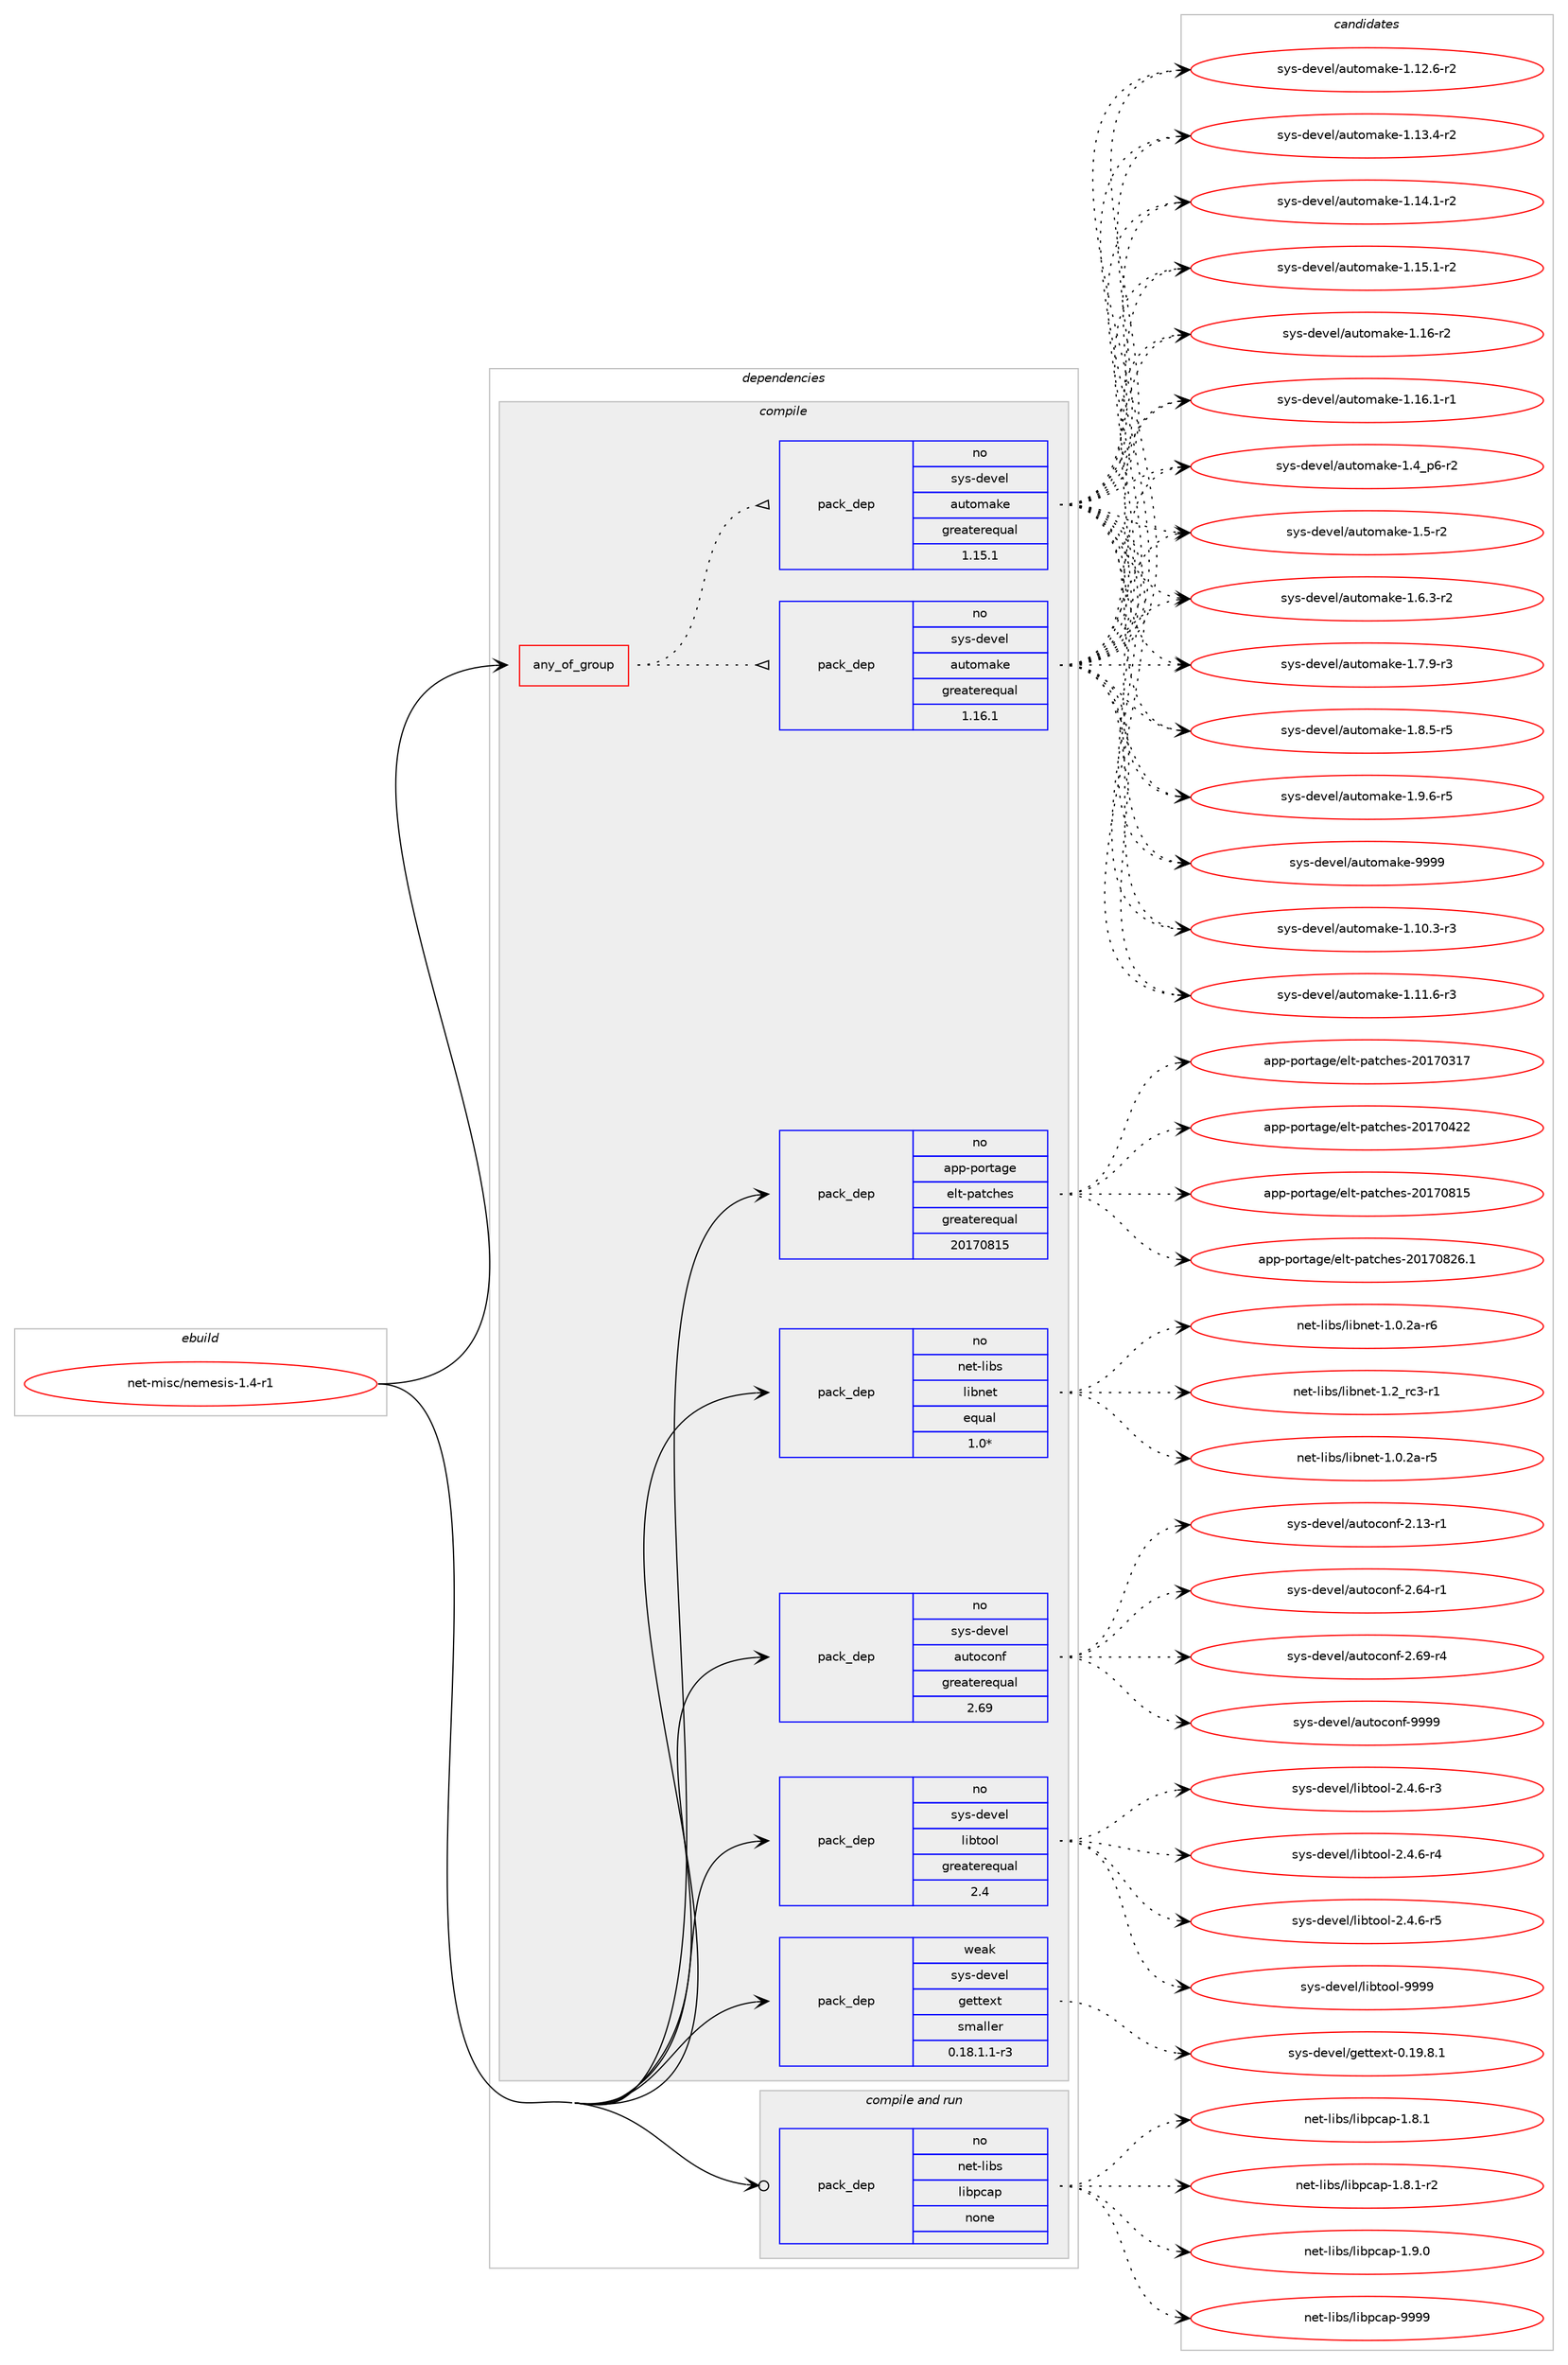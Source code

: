 digraph prolog {

# *************
# Graph options
# *************

newrank=true;
concentrate=true;
compound=true;
graph [rankdir=LR,fontname=Helvetica,fontsize=10,ranksep=1.5];#, ranksep=2.5, nodesep=0.2];
edge  [arrowhead=vee];
node  [fontname=Helvetica,fontsize=10];

# **********
# The ebuild
# **********

subgraph cluster_leftcol {
color=gray;
rank=same;
label=<<i>ebuild</i>>;
id [label="net-misc/nemesis-1.4-r1", color=red, width=4, href="../net-misc/nemesis-1.4-r1.svg"];
}

# ****************
# The dependencies
# ****************

subgraph cluster_midcol {
color=gray;
label=<<i>dependencies</i>>;
subgraph cluster_compile {
fillcolor="#eeeeee";
style=filled;
label=<<i>compile</i>>;
subgraph any26369 {
dependency1669538 [label=<<TABLE BORDER="0" CELLBORDER="1" CELLSPACING="0" CELLPADDING="4"><TR><TD CELLPADDING="10">any_of_group</TD></TR></TABLE>>, shape=none, color=red];subgraph pack1193700 {
dependency1669539 [label=<<TABLE BORDER="0" CELLBORDER="1" CELLSPACING="0" CELLPADDING="4" WIDTH="220"><TR><TD ROWSPAN="6" CELLPADDING="30">pack_dep</TD></TR><TR><TD WIDTH="110">no</TD></TR><TR><TD>sys-devel</TD></TR><TR><TD>automake</TD></TR><TR><TD>greaterequal</TD></TR><TR><TD>1.16.1</TD></TR></TABLE>>, shape=none, color=blue];
}
dependency1669538:e -> dependency1669539:w [weight=20,style="dotted",arrowhead="oinv"];
subgraph pack1193701 {
dependency1669540 [label=<<TABLE BORDER="0" CELLBORDER="1" CELLSPACING="0" CELLPADDING="4" WIDTH="220"><TR><TD ROWSPAN="6" CELLPADDING="30">pack_dep</TD></TR><TR><TD WIDTH="110">no</TD></TR><TR><TD>sys-devel</TD></TR><TR><TD>automake</TD></TR><TR><TD>greaterequal</TD></TR><TR><TD>1.15.1</TD></TR></TABLE>>, shape=none, color=blue];
}
dependency1669538:e -> dependency1669540:w [weight=20,style="dotted",arrowhead="oinv"];
}
id:e -> dependency1669538:w [weight=20,style="solid",arrowhead="vee"];
subgraph pack1193702 {
dependency1669541 [label=<<TABLE BORDER="0" CELLBORDER="1" CELLSPACING="0" CELLPADDING="4" WIDTH="220"><TR><TD ROWSPAN="6" CELLPADDING="30">pack_dep</TD></TR><TR><TD WIDTH="110">no</TD></TR><TR><TD>app-portage</TD></TR><TR><TD>elt-patches</TD></TR><TR><TD>greaterequal</TD></TR><TR><TD>20170815</TD></TR></TABLE>>, shape=none, color=blue];
}
id:e -> dependency1669541:w [weight=20,style="solid",arrowhead="vee"];
subgraph pack1193703 {
dependency1669542 [label=<<TABLE BORDER="0" CELLBORDER="1" CELLSPACING="0" CELLPADDING="4" WIDTH="220"><TR><TD ROWSPAN="6" CELLPADDING="30">pack_dep</TD></TR><TR><TD WIDTH="110">no</TD></TR><TR><TD>net-libs</TD></TR><TR><TD>libnet</TD></TR><TR><TD>equal</TD></TR><TR><TD>1.0*</TD></TR></TABLE>>, shape=none, color=blue];
}
id:e -> dependency1669542:w [weight=20,style="solid",arrowhead="vee"];
subgraph pack1193704 {
dependency1669543 [label=<<TABLE BORDER="0" CELLBORDER="1" CELLSPACING="0" CELLPADDING="4" WIDTH="220"><TR><TD ROWSPAN="6" CELLPADDING="30">pack_dep</TD></TR><TR><TD WIDTH="110">no</TD></TR><TR><TD>sys-devel</TD></TR><TR><TD>autoconf</TD></TR><TR><TD>greaterequal</TD></TR><TR><TD>2.69</TD></TR></TABLE>>, shape=none, color=blue];
}
id:e -> dependency1669543:w [weight=20,style="solid",arrowhead="vee"];
subgraph pack1193705 {
dependency1669544 [label=<<TABLE BORDER="0" CELLBORDER="1" CELLSPACING="0" CELLPADDING="4" WIDTH="220"><TR><TD ROWSPAN="6" CELLPADDING="30">pack_dep</TD></TR><TR><TD WIDTH="110">no</TD></TR><TR><TD>sys-devel</TD></TR><TR><TD>libtool</TD></TR><TR><TD>greaterequal</TD></TR><TR><TD>2.4</TD></TR></TABLE>>, shape=none, color=blue];
}
id:e -> dependency1669544:w [weight=20,style="solid",arrowhead="vee"];
subgraph pack1193706 {
dependency1669545 [label=<<TABLE BORDER="0" CELLBORDER="1" CELLSPACING="0" CELLPADDING="4" WIDTH="220"><TR><TD ROWSPAN="6" CELLPADDING="30">pack_dep</TD></TR><TR><TD WIDTH="110">weak</TD></TR><TR><TD>sys-devel</TD></TR><TR><TD>gettext</TD></TR><TR><TD>smaller</TD></TR><TR><TD>0.18.1.1-r3</TD></TR></TABLE>>, shape=none, color=blue];
}
id:e -> dependency1669545:w [weight=20,style="solid",arrowhead="vee"];
}
subgraph cluster_compileandrun {
fillcolor="#eeeeee";
style=filled;
label=<<i>compile and run</i>>;
subgraph pack1193707 {
dependency1669546 [label=<<TABLE BORDER="0" CELLBORDER="1" CELLSPACING="0" CELLPADDING="4" WIDTH="220"><TR><TD ROWSPAN="6" CELLPADDING="30">pack_dep</TD></TR><TR><TD WIDTH="110">no</TD></TR><TR><TD>net-libs</TD></TR><TR><TD>libpcap</TD></TR><TR><TD>none</TD></TR><TR><TD></TD></TR></TABLE>>, shape=none, color=blue];
}
id:e -> dependency1669546:w [weight=20,style="solid",arrowhead="odotvee"];
}
subgraph cluster_run {
fillcolor="#eeeeee";
style=filled;
label=<<i>run</i>>;
}
}

# **************
# The candidates
# **************

subgraph cluster_choices {
rank=same;
color=gray;
label=<<i>candidates</i>>;

subgraph choice1193700 {
color=black;
nodesep=1;
choice11512111545100101118101108479711711611110997107101454946494846514511451 [label="sys-devel/automake-1.10.3-r3", color=red, width=4,href="../sys-devel/automake-1.10.3-r3.svg"];
choice11512111545100101118101108479711711611110997107101454946494946544511451 [label="sys-devel/automake-1.11.6-r3", color=red, width=4,href="../sys-devel/automake-1.11.6-r3.svg"];
choice11512111545100101118101108479711711611110997107101454946495046544511450 [label="sys-devel/automake-1.12.6-r2", color=red, width=4,href="../sys-devel/automake-1.12.6-r2.svg"];
choice11512111545100101118101108479711711611110997107101454946495146524511450 [label="sys-devel/automake-1.13.4-r2", color=red, width=4,href="../sys-devel/automake-1.13.4-r2.svg"];
choice11512111545100101118101108479711711611110997107101454946495246494511450 [label="sys-devel/automake-1.14.1-r2", color=red, width=4,href="../sys-devel/automake-1.14.1-r2.svg"];
choice11512111545100101118101108479711711611110997107101454946495346494511450 [label="sys-devel/automake-1.15.1-r2", color=red, width=4,href="../sys-devel/automake-1.15.1-r2.svg"];
choice1151211154510010111810110847971171161111099710710145494649544511450 [label="sys-devel/automake-1.16-r2", color=red, width=4,href="../sys-devel/automake-1.16-r2.svg"];
choice11512111545100101118101108479711711611110997107101454946495446494511449 [label="sys-devel/automake-1.16.1-r1", color=red, width=4,href="../sys-devel/automake-1.16.1-r1.svg"];
choice115121115451001011181011084797117116111109971071014549465295112544511450 [label="sys-devel/automake-1.4_p6-r2", color=red, width=4,href="../sys-devel/automake-1.4_p6-r2.svg"];
choice11512111545100101118101108479711711611110997107101454946534511450 [label="sys-devel/automake-1.5-r2", color=red, width=4,href="../sys-devel/automake-1.5-r2.svg"];
choice115121115451001011181011084797117116111109971071014549465446514511450 [label="sys-devel/automake-1.6.3-r2", color=red, width=4,href="../sys-devel/automake-1.6.3-r2.svg"];
choice115121115451001011181011084797117116111109971071014549465546574511451 [label="sys-devel/automake-1.7.9-r3", color=red, width=4,href="../sys-devel/automake-1.7.9-r3.svg"];
choice115121115451001011181011084797117116111109971071014549465646534511453 [label="sys-devel/automake-1.8.5-r5", color=red, width=4,href="../sys-devel/automake-1.8.5-r5.svg"];
choice115121115451001011181011084797117116111109971071014549465746544511453 [label="sys-devel/automake-1.9.6-r5", color=red, width=4,href="../sys-devel/automake-1.9.6-r5.svg"];
choice115121115451001011181011084797117116111109971071014557575757 [label="sys-devel/automake-9999", color=red, width=4,href="../sys-devel/automake-9999.svg"];
dependency1669539:e -> choice11512111545100101118101108479711711611110997107101454946494846514511451:w [style=dotted,weight="100"];
dependency1669539:e -> choice11512111545100101118101108479711711611110997107101454946494946544511451:w [style=dotted,weight="100"];
dependency1669539:e -> choice11512111545100101118101108479711711611110997107101454946495046544511450:w [style=dotted,weight="100"];
dependency1669539:e -> choice11512111545100101118101108479711711611110997107101454946495146524511450:w [style=dotted,weight="100"];
dependency1669539:e -> choice11512111545100101118101108479711711611110997107101454946495246494511450:w [style=dotted,weight="100"];
dependency1669539:e -> choice11512111545100101118101108479711711611110997107101454946495346494511450:w [style=dotted,weight="100"];
dependency1669539:e -> choice1151211154510010111810110847971171161111099710710145494649544511450:w [style=dotted,weight="100"];
dependency1669539:e -> choice11512111545100101118101108479711711611110997107101454946495446494511449:w [style=dotted,weight="100"];
dependency1669539:e -> choice115121115451001011181011084797117116111109971071014549465295112544511450:w [style=dotted,weight="100"];
dependency1669539:e -> choice11512111545100101118101108479711711611110997107101454946534511450:w [style=dotted,weight="100"];
dependency1669539:e -> choice115121115451001011181011084797117116111109971071014549465446514511450:w [style=dotted,weight="100"];
dependency1669539:e -> choice115121115451001011181011084797117116111109971071014549465546574511451:w [style=dotted,weight="100"];
dependency1669539:e -> choice115121115451001011181011084797117116111109971071014549465646534511453:w [style=dotted,weight="100"];
dependency1669539:e -> choice115121115451001011181011084797117116111109971071014549465746544511453:w [style=dotted,weight="100"];
dependency1669539:e -> choice115121115451001011181011084797117116111109971071014557575757:w [style=dotted,weight="100"];
}
subgraph choice1193701 {
color=black;
nodesep=1;
choice11512111545100101118101108479711711611110997107101454946494846514511451 [label="sys-devel/automake-1.10.3-r3", color=red, width=4,href="../sys-devel/automake-1.10.3-r3.svg"];
choice11512111545100101118101108479711711611110997107101454946494946544511451 [label="sys-devel/automake-1.11.6-r3", color=red, width=4,href="../sys-devel/automake-1.11.6-r3.svg"];
choice11512111545100101118101108479711711611110997107101454946495046544511450 [label="sys-devel/automake-1.12.6-r2", color=red, width=4,href="../sys-devel/automake-1.12.6-r2.svg"];
choice11512111545100101118101108479711711611110997107101454946495146524511450 [label="sys-devel/automake-1.13.4-r2", color=red, width=4,href="../sys-devel/automake-1.13.4-r2.svg"];
choice11512111545100101118101108479711711611110997107101454946495246494511450 [label="sys-devel/automake-1.14.1-r2", color=red, width=4,href="../sys-devel/automake-1.14.1-r2.svg"];
choice11512111545100101118101108479711711611110997107101454946495346494511450 [label="sys-devel/automake-1.15.1-r2", color=red, width=4,href="../sys-devel/automake-1.15.1-r2.svg"];
choice1151211154510010111810110847971171161111099710710145494649544511450 [label="sys-devel/automake-1.16-r2", color=red, width=4,href="../sys-devel/automake-1.16-r2.svg"];
choice11512111545100101118101108479711711611110997107101454946495446494511449 [label="sys-devel/automake-1.16.1-r1", color=red, width=4,href="../sys-devel/automake-1.16.1-r1.svg"];
choice115121115451001011181011084797117116111109971071014549465295112544511450 [label="sys-devel/automake-1.4_p6-r2", color=red, width=4,href="../sys-devel/automake-1.4_p6-r2.svg"];
choice11512111545100101118101108479711711611110997107101454946534511450 [label="sys-devel/automake-1.5-r2", color=red, width=4,href="../sys-devel/automake-1.5-r2.svg"];
choice115121115451001011181011084797117116111109971071014549465446514511450 [label="sys-devel/automake-1.6.3-r2", color=red, width=4,href="../sys-devel/automake-1.6.3-r2.svg"];
choice115121115451001011181011084797117116111109971071014549465546574511451 [label="sys-devel/automake-1.7.9-r3", color=red, width=4,href="../sys-devel/automake-1.7.9-r3.svg"];
choice115121115451001011181011084797117116111109971071014549465646534511453 [label="sys-devel/automake-1.8.5-r5", color=red, width=4,href="../sys-devel/automake-1.8.5-r5.svg"];
choice115121115451001011181011084797117116111109971071014549465746544511453 [label="sys-devel/automake-1.9.6-r5", color=red, width=4,href="../sys-devel/automake-1.9.6-r5.svg"];
choice115121115451001011181011084797117116111109971071014557575757 [label="sys-devel/automake-9999", color=red, width=4,href="../sys-devel/automake-9999.svg"];
dependency1669540:e -> choice11512111545100101118101108479711711611110997107101454946494846514511451:w [style=dotted,weight="100"];
dependency1669540:e -> choice11512111545100101118101108479711711611110997107101454946494946544511451:w [style=dotted,weight="100"];
dependency1669540:e -> choice11512111545100101118101108479711711611110997107101454946495046544511450:w [style=dotted,weight="100"];
dependency1669540:e -> choice11512111545100101118101108479711711611110997107101454946495146524511450:w [style=dotted,weight="100"];
dependency1669540:e -> choice11512111545100101118101108479711711611110997107101454946495246494511450:w [style=dotted,weight="100"];
dependency1669540:e -> choice11512111545100101118101108479711711611110997107101454946495346494511450:w [style=dotted,weight="100"];
dependency1669540:e -> choice1151211154510010111810110847971171161111099710710145494649544511450:w [style=dotted,weight="100"];
dependency1669540:e -> choice11512111545100101118101108479711711611110997107101454946495446494511449:w [style=dotted,weight="100"];
dependency1669540:e -> choice115121115451001011181011084797117116111109971071014549465295112544511450:w [style=dotted,weight="100"];
dependency1669540:e -> choice11512111545100101118101108479711711611110997107101454946534511450:w [style=dotted,weight="100"];
dependency1669540:e -> choice115121115451001011181011084797117116111109971071014549465446514511450:w [style=dotted,weight="100"];
dependency1669540:e -> choice115121115451001011181011084797117116111109971071014549465546574511451:w [style=dotted,weight="100"];
dependency1669540:e -> choice115121115451001011181011084797117116111109971071014549465646534511453:w [style=dotted,weight="100"];
dependency1669540:e -> choice115121115451001011181011084797117116111109971071014549465746544511453:w [style=dotted,weight="100"];
dependency1669540:e -> choice115121115451001011181011084797117116111109971071014557575757:w [style=dotted,weight="100"];
}
subgraph choice1193702 {
color=black;
nodesep=1;
choice97112112451121111141169710310147101108116451129711699104101115455048495548514955 [label="app-portage/elt-patches-20170317", color=red, width=4,href="../app-portage/elt-patches-20170317.svg"];
choice97112112451121111141169710310147101108116451129711699104101115455048495548525050 [label="app-portage/elt-patches-20170422", color=red, width=4,href="../app-portage/elt-patches-20170422.svg"];
choice97112112451121111141169710310147101108116451129711699104101115455048495548564953 [label="app-portage/elt-patches-20170815", color=red, width=4,href="../app-portage/elt-patches-20170815.svg"];
choice971121124511211111411697103101471011081164511297116991041011154550484955485650544649 [label="app-portage/elt-patches-20170826.1", color=red, width=4,href="../app-portage/elt-patches-20170826.1.svg"];
dependency1669541:e -> choice97112112451121111141169710310147101108116451129711699104101115455048495548514955:w [style=dotted,weight="100"];
dependency1669541:e -> choice97112112451121111141169710310147101108116451129711699104101115455048495548525050:w [style=dotted,weight="100"];
dependency1669541:e -> choice97112112451121111141169710310147101108116451129711699104101115455048495548564953:w [style=dotted,weight="100"];
dependency1669541:e -> choice971121124511211111411697103101471011081164511297116991041011154550484955485650544649:w [style=dotted,weight="100"];
}
subgraph choice1193703 {
color=black;
nodesep=1;
choice11010111645108105981154710810598110101116454946484650974511453 [label="net-libs/libnet-1.0.2a-r5", color=red, width=4,href="../net-libs/libnet-1.0.2a-r5.svg"];
choice11010111645108105981154710810598110101116454946484650974511454 [label="net-libs/libnet-1.0.2a-r6", color=red, width=4,href="../net-libs/libnet-1.0.2a-r6.svg"];
choice11010111645108105981154710810598110101116454946509511499514511449 [label="net-libs/libnet-1.2_rc3-r1", color=red, width=4,href="../net-libs/libnet-1.2_rc3-r1.svg"];
dependency1669542:e -> choice11010111645108105981154710810598110101116454946484650974511453:w [style=dotted,weight="100"];
dependency1669542:e -> choice11010111645108105981154710810598110101116454946484650974511454:w [style=dotted,weight="100"];
dependency1669542:e -> choice11010111645108105981154710810598110101116454946509511499514511449:w [style=dotted,weight="100"];
}
subgraph choice1193704 {
color=black;
nodesep=1;
choice1151211154510010111810110847971171161119911111010245504649514511449 [label="sys-devel/autoconf-2.13-r1", color=red, width=4,href="../sys-devel/autoconf-2.13-r1.svg"];
choice1151211154510010111810110847971171161119911111010245504654524511449 [label="sys-devel/autoconf-2.64-r1", color=red, width=4,href="../sys-devel/autoconf-2.64-r1.svg"];
choice1151211154510010111810110847971171161119911111010245504654574511452 [label="sys-devel/autoconf-2.69-r4", color=red, width=4,href="../sys-devel/autoconf-2.69-r4.svg"];
choice115121115451001011181011084797117116111991111101024557575757 [label="sys-devel/autoconf-9999", color=red, width=4,href="../sys-devel/autoconf-9999.svg"];
dependency1669543:e -> choice1151211154510010111810110847971171161119911111010245504649514511449:w [style=dotted,weight="100"];
dependency1669543:e -> choice1151211154510010111810110847971171161119911111010245504654524511449:w [style=dotted,weight="100"];
dependency1669543:e -> choice1151211154510010111810110847971171161119911111010245504654574511452:w [style=dotted,weight="100"];
dependency1669543:e -> choice115121115451001011181011084797117116111991111101024557575757:w [style=dotted,weight="100"];
}
subgraph choice1193705 {
color=black;
nodesep=1;
choice1151211154510010111810110847108105981161111111084550465246544511451 [label="sys-devel/libtool-2.4.6-r3", color=red, width=4,href="../sys-devel/libtool-2.4.6-r3.svg"];
choice1151211154510010111810110847108105981161111111084550465246544511452 [label="sys-devel/libtool-2.4.6-r4", color=red, width=4,href="../sys-devel/libtool-2.4.6-r4.svg"];
choice1151211154510010111810110847108105981161111111084550465246544511453 [label="sys-devel/libtool-2.4.6-r5", color=red, width=4,href="../sys-devel/libtool-2.4.6-r5.svg"];
choice1151211154510010111810110847108105981161111111084557575757 [label="sys-devel/libtool-9999", color=red, width=4,href="../sys-devel/libtool-9999.svg"];
dependency1669544:e -> choice1151211154510010111810110847108105981161111111084550465246544511451:w [style=dotted,weight="100"];
dependency1669544:e -> choice1151211154510010111810110847108105981161111111084550465246544511452:w [style=dotted,weight="100"];
dependency1669544:e -> choice1151211154510010111810110847108105981161111111084550465246544511453:w [style=dotted,weight="100"];
dependency1669544:e -> choice1151211154510010111810110847108105981161111111084557575757:w [style=dotted,weight="100"];
}
subgraph choice1193706 {
color=black;
nodesep=1;
choice1151211154510010111810110847103101116116101120116454846495746564649 [label="sys-devel/gettext-0.19.8.1", color=red, width=4,href="../sys-devel/gettext-0.19.8.1.svg"];
dependency1669545:e -> choice1151211154510010111810110847103101116116101120116454846495746564649:w [style=dotted,weight="100"];
}
subgraph choice1193707 {
color=black;
nodesep=1;
choice110101116451081059811547108105981129997112454946564649 [label="net-libs/libpcap-1.8.1", color=red, width=4,href="../net-libs/libpcap-1.8.1.svg"];
choice1101011164510810598115471081059811299971124549465646494511450 [label="net-libs/libpcap-1.8.1-r2", color=red, width=4,href="../net-libs/libpcap-1.8.1-r2.svg"];
choice110101116451081059811547108105981129997112454946574648 [label="net-libs/libpcap-1.9.0", color=red, width=4,href="../net-libs/libpcap-1.9.0.svg"];
choice1101011164510810598115471081059811299971124557575757 [label="net-libs/libpcap-9999", color=red, width=4,href="../net-libs/libpcap-9999.svg"];
dependency1669546:e -> choice110101116451081059811547108105981129997112454946564649:w [style=dotted,weight="100"];
dependency1669546:e -> choice1101011164510810598115471081059811299971124549465646494511450:w [style=dotted,weight="100"];
dependency1669546:e -> choice110101116451081059811547108105981129997112454946574648:w [style=dotted,weight="100"];
dependency1669546:e -> choice1101011164510810598115471081059811299971124557575757:w [style=dotted,weight="100"];
}
}

}
